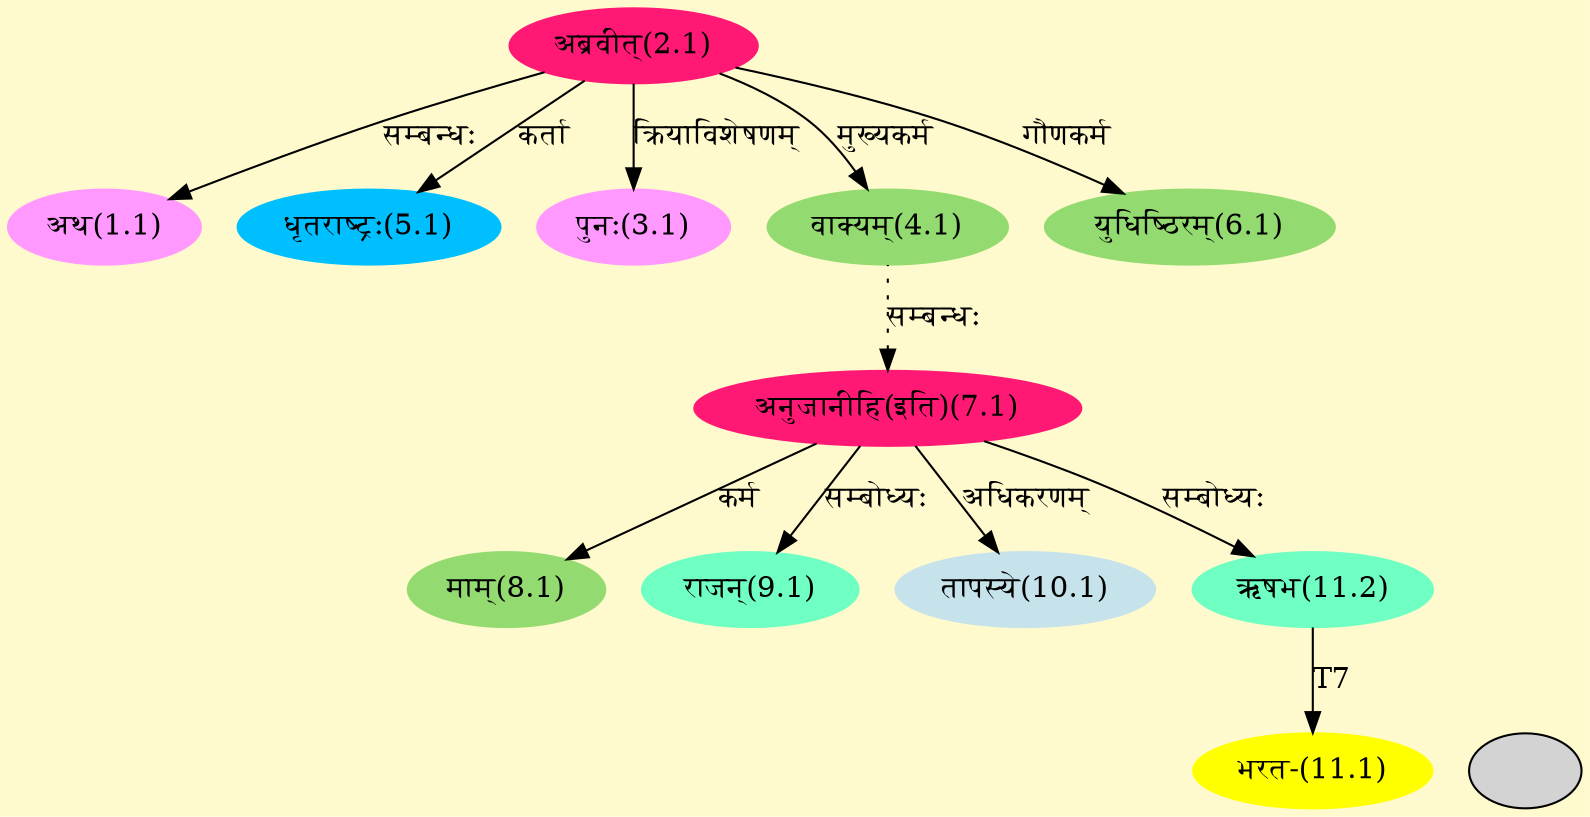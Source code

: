 digraph G{
rankdir=BT;
 compound=true;
 bgcolor="lemonchiffon1";
Node1_1 [style=filled, color="#FF99FF" label = "अथ(1.1)"]
Node2_1 [style=filled, color="#FF1975" label = "अब्रवीत्(2.1)"]
Node5_1 [style=filled, color="#00BFFF" label = "धृतराष्ट्रः(5.1)"]
Node [style=filled, color="" label = "()"]
Node3_1 [style=filled, color="#FF99FF" label = "पुनः(3.1)"]
Node4_1 [style=filled, color="#93DB70" label = "वाक्यम्(4.1)"]
Node6_1 [style=filled, color="#93DB70" label = "युधिष्ठिरम्(6.1)"]
Node7_1 [style=filled, color="#FF1975" label = "अनुजानीहि(इति)(7.1)"]
Node0 [style=filled, color="" label = ""]
Node8_1 [style=filled, color="#93DB70" label = "माम्(8.1)"]
Node9_1 [style=filled, color="#6FFFC3" label = "राजन्(9.1)"]
Node10_1 [style=filled, color="#C6E2EB" label = "तापस्ये(10.1)"]
Node11_1 [style=filled, color="#FFFF00" label = "भरत-(11.1)"]
Node11_2 [style=filled, color="#6FFFC3" label = "ऋषभ(11.2)"]
/* Start of Relations section */

Node1_1 -> Node2_1 [  label="सम्बन्धः"  dir="back" ]
Node3_1 -> Node2_1 [  label="क्रियाविशेषणम्"  dir="back" ]
Node4_1 -> Node2_1 [  label="मुख्यकर्म"  dir="back" ]
Node5_1 -> Node2_1 [  label="कर्ता"  dir="back" ]
Node6_1 -> Node2_1 [  label="गौणकर्म"  dir="back" ]
Node7_1 -> Node4_1 [ style=dotted label="सम्बन्धः"  dir="back" ]
Node8_1 -> Node7_1 [  label="कर्म"  dir="back" ]
Node9_1 -> Node7_1 [  label="सम्बोध्यः"  dir="back" ]
Node10_1 -> Node7_1 [  label="अधिकरणम्"  dir="back" ]
Node11_1 -> Node11_2 [  label="T7"  dir="back" ]
Node11_2 -> Node7_1 [  label="सम्बोध्यः"  dir="back" ]
}
